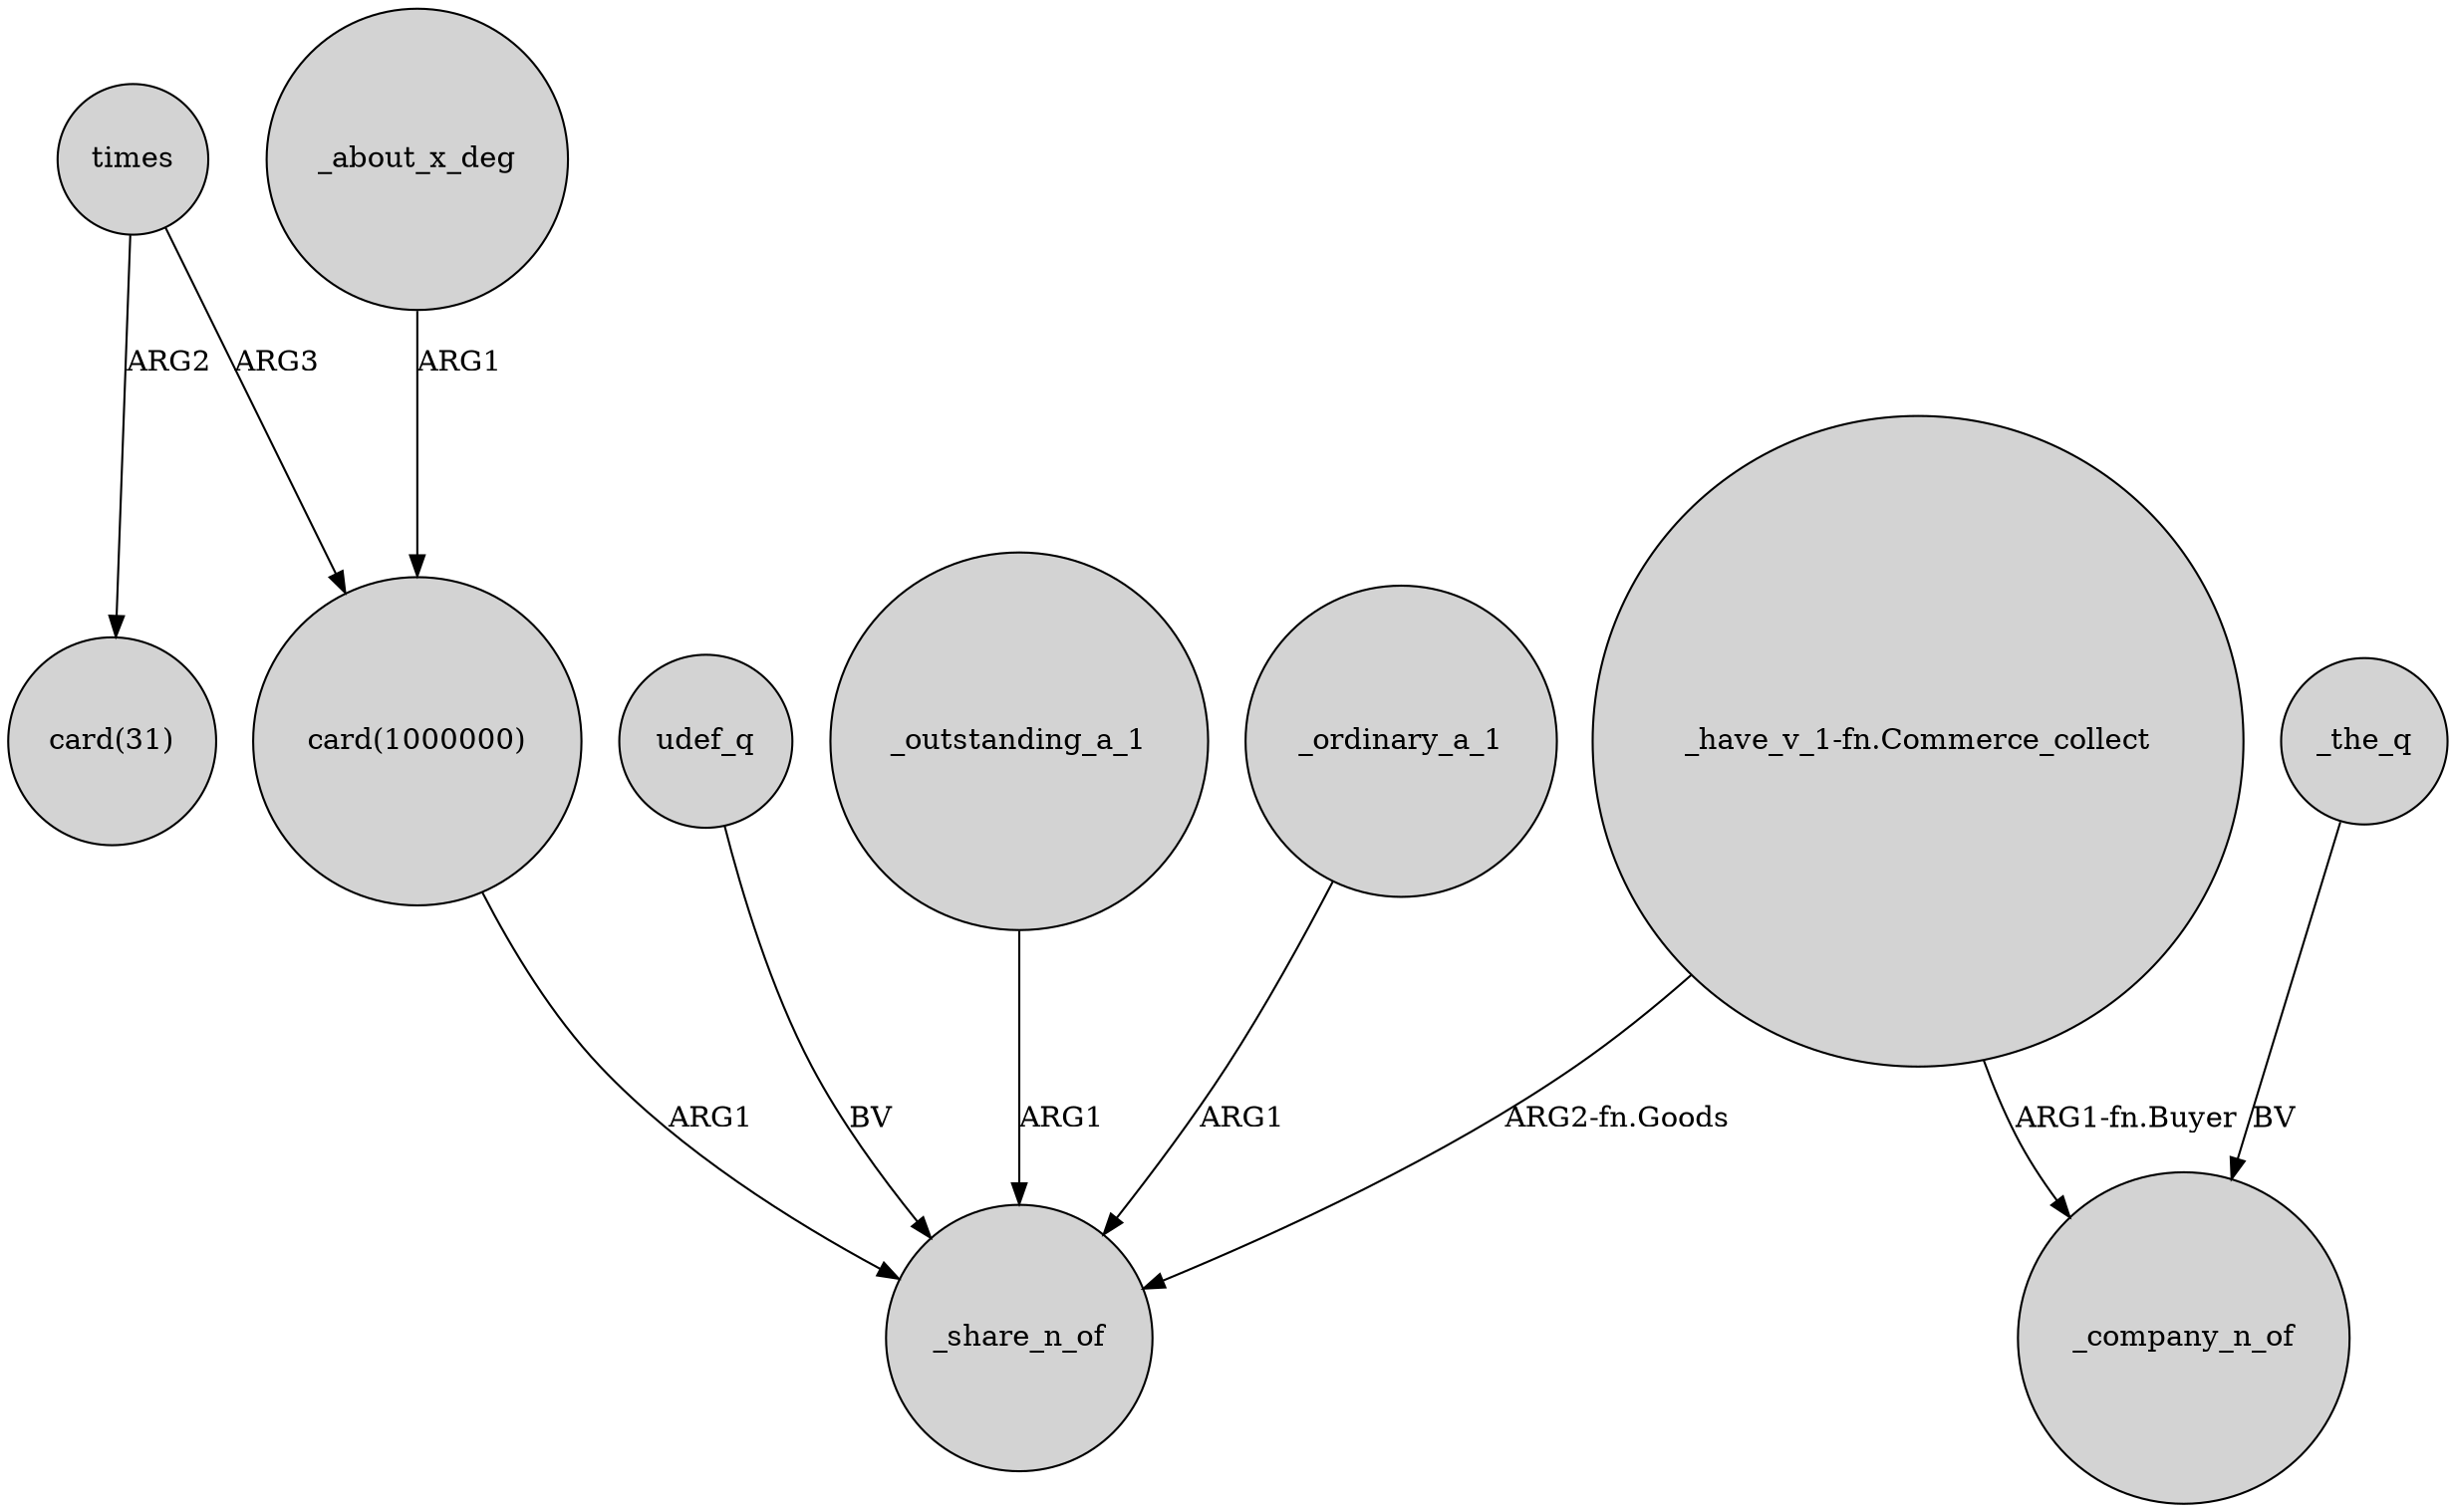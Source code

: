 digraph {
	node [shape=circle style=filled]
	times -> "card(1000000)" [label=ARG3]
	udef_q -> _share_n_of [label=BV]
	"card(1000000)" -> _share_n_of [label=ARG1]
	_the_q -> _company_n_of [label=BV]
	_outstanding_a_1 -> _share_n_of [label=ARG1]
	times -> "card(31)" [label=ARG2]
	_ordinary_a_1 -> _share_n_of [label=ARG1]
	_about_x_deg -> "card(1000000)" [label=ARG1]
	"_have_v_1-fn.Commerce_collect" -> _share_n_of [label="ARG2-fn.Goods"]
	"_have_v_1-fn.Commerce_collect" -> _company_n_of [label="ARG1-fn.Buyer"]
}
